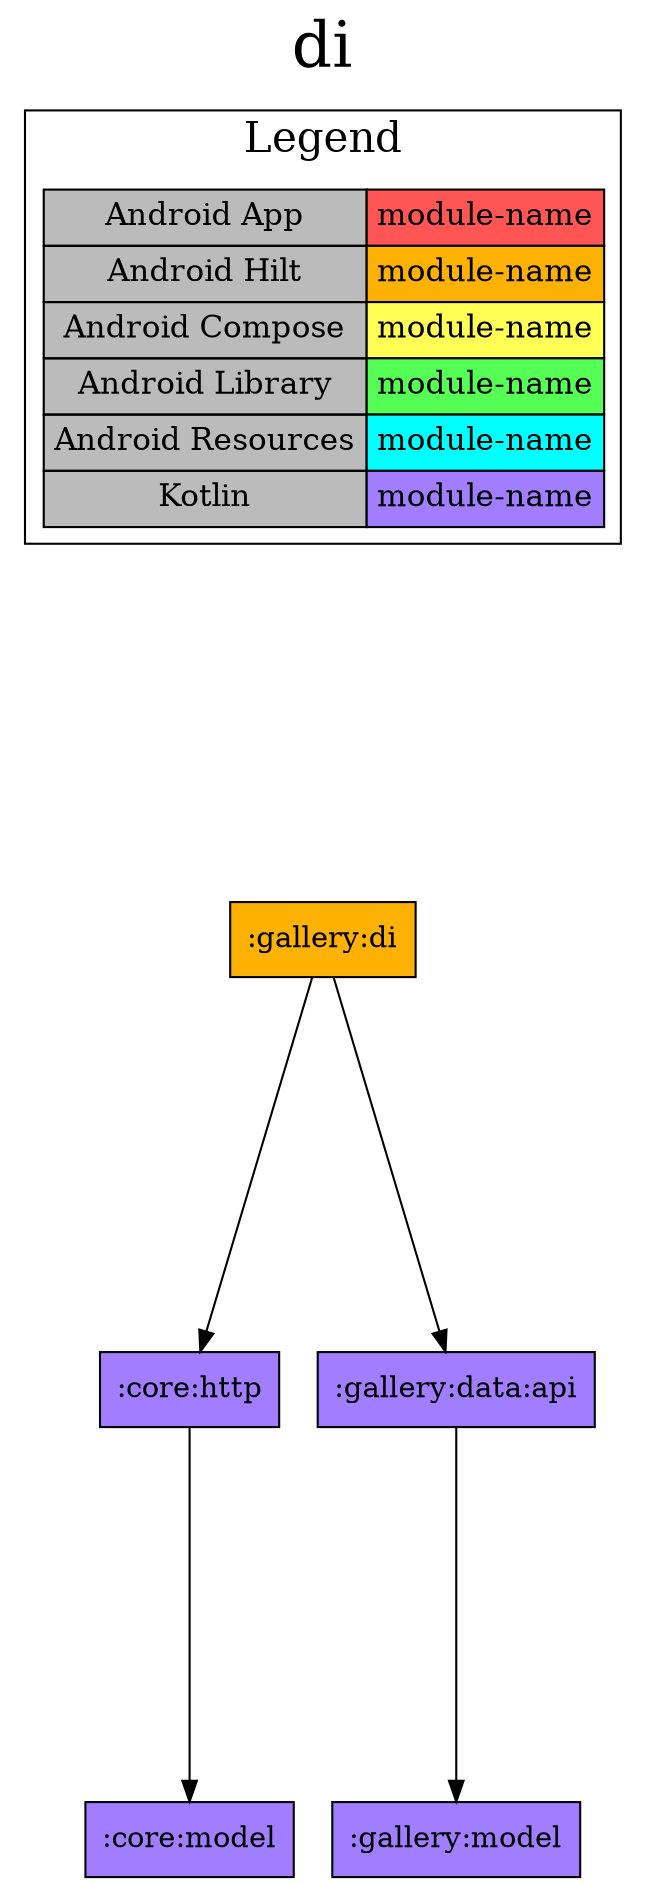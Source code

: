 digraph {
edge ["dir"="forward"]
graph ["dpi"="100","label"="di","labelloc"="t","fontsize"="30","ranksep"="2.5","rankdir"="TB"]
node ["style"="filled"]
":gallery:di" ["shape"="box","fillcolor"="#FCB103"]
":core:http" ["fillcolor"="#A17EFF","shape"="box"]
":core:model" ["fillcolor"="#A17EFF","shape"="box"]
":gallery:data:api" ["fillcolor"="#A17EFF","shape"="box"]
":gallery:model" ["fillcolor"="#A17EFF","shape"="box"]
{
edge ["dir"="none"]
graph ["rank"="same"]
":gallery:di"
}
":gallery:di" -> ":core:http"
":gallery:di" -> ":gallery:data:api"
":core:http" -> ":core:model"
":gallery:data:api" -> ":gallery:model"
subgraph "cluster_legend" {
edge ["dir"="none"]
graph ["label"="Legend","fontsize"="20"]
"Legend" ["style"="filled","fillcolor"="#bbbbbb","shape"="none","margin"="0","fontsize"="15","label"=<
<TABLE BORDER="0" CELLBORDER="1" CELLSPACING="0" CELLPADDING="4">
<TR><TD>Android App</TD><TD BGCOLOR="#FF5555">module-name</TD></TR>
<TR><TD>Android Hilt</TD><TD BGCOLOR="#FCB103">module-name</TD></TR>
<TR><TD>Android Compose</TD><TD BGCOLOR="#FFFF55">module-name</TD></TR>
<TR><TD>Android Library</TD><TD BGCOLOR="#55FF55">module-name</TD></TR>
<TR><TD>Android Resources</TD><TD BGCOLOR="#00FFFF">module-name</TD></TR>
<TR><TD>Kotlin</TD><TD BGCOLOR="#A17EFF">module-name</TD></TR>
</TABLE>
>]
} -> ":gallery:di" ["style"="invis"]
}